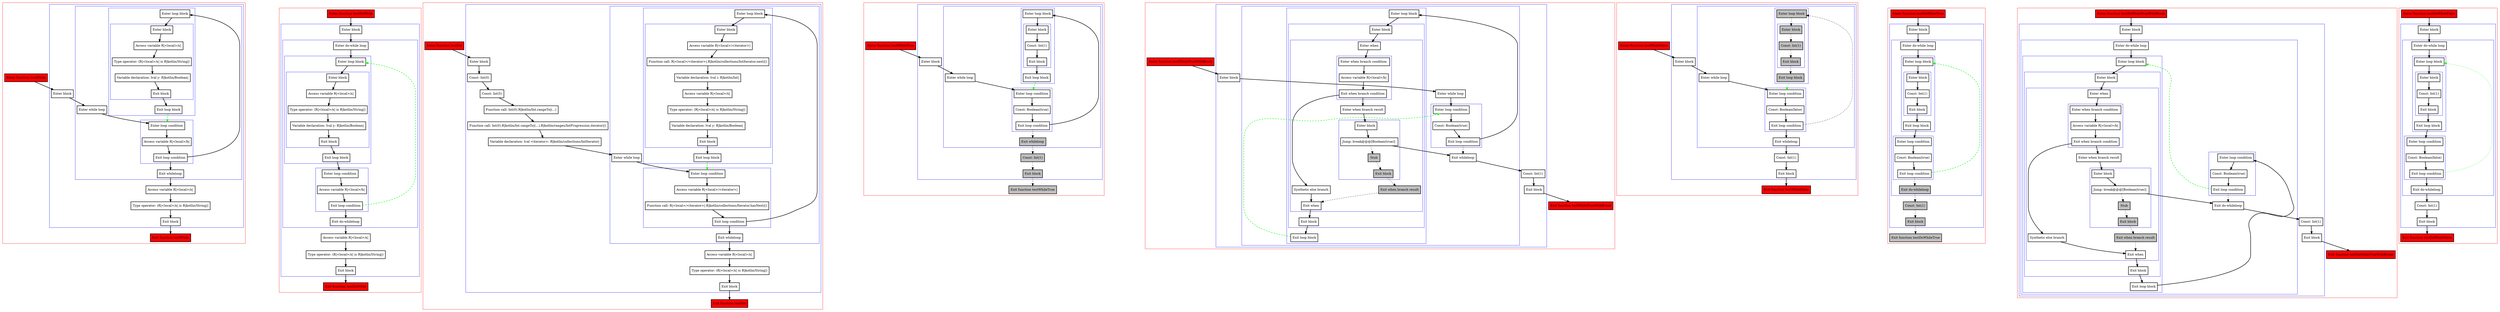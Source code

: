 digraph loops_kt {
    graph [nodesep=3]
    node [shape=box penwidth=2]
    edge [penwidth=2]

    subgraph cluster_0 {
        color=red
        0 [label="Enter function testWhile" style="filled" fillcolor=red];
        subgraph cluster_1 {
            color=blue
            2 [label="Enter block"];
            subgraph cluster_2 {
                color=blue
                3 [label="Enter while loop"];
                subgraph cluster_3 {
                    color=blue
                    5 [label="Enter loop condition"];
                    6 [label="Access variable R|<local>/b|"];
                    7 [label="Exit loop condition"];
                }
                subgraph cluster_4 {
                    color=blue
                    8 [label="Enter loop block"];
                    subgraph cluster_5 {
                        color=blue
                        9 [label="Enter block"];
                        10 [label="Access variable R|<local>/x|"];
                        11 [label="Type operator: (R|<local>/x| is R|kotlin/String|)"];
                        12 [label="Variable declaration: lval y: R|kotlin/Boolean|"];
                        13 [label="Exit block"];
                    }
                    14 [label="Exit loop block"];
                }
                4 [label="Exit whileloop"];
            }
            15 [label="Access variable R|<local>/x|"];
            16 [label="Type operator: (R|<local>/x| is R|kotlin/String|)"];
            17 [label="Exit block"];
        }
        1 [label="Exit function testWhile" style="filled" fillcolor=red];
    }
    0 -> {2};
    2 -> {3};
    3 -> {5};
    4 -> {15};
    5 -> {6};
    6 -> {7};
    7 -> {4 8};
    8 -> {9};
    9 -> {10};
    10 -> {11};
    11 -> {12};
    12 -> {13};
    13 -> {14};
    14 -> {5} [color=green style=dashed];
    15 -> {16};
    16 -> {17};
    17 -> {1};

    subgraph cluster_6 {
        color=red
        18 [label="Enter function testDoWhile" style="filled" fillcolor=red];
        subgraph cluster_7 {
            color=blue
            20 [label="Enter block"];
            subgraph cluster_8 {
                color=blue
                21 [label="Enter do-while loop"];
                subgraph cluster_9 {
                    color=blue
                    23 [label="Enter loop block"];
                    subgraph cluster_10 {
                        color=blue
                        24 [label="Enter block"];
                        25 [label="Access variable R|<local>/x|"];
                        26 [label="Type operator: (R|<local>/x| is R|kotlin/String|)"];
                        27 [label="Variable declaration: lval y: R|kotlin/Boolean|"];
                        28 [label="Exit block"];
                    }
                    29 [label="Exit loop block"];
                }
                subgraph cluster_11 {
                    color=blue
                    30 [label="Enter loop condition"];
                    31 [label="Access variable R|<local>/b|"];
                    32 [label="Exit loop condition"];
                }
                22 [label="Exit do-whileloop"];
            }
            33 [label="Access variable R|<local>/x|"];
            34 [label="Type operator: (R|<local>/x| is R|kotlin/String|)"];
            35 [label="Exit block"];
        }
        19 [label="Exit function testDoWhile" style="filled" fillcolor=red];
    }
    18 -> {20};
    20 -> {21};
    21 -> {23};
    22 -> {33};
    23 -> {24};
    24 -> {25};
    25 -> {26};
    26 -> {27};
    27 -> {28};
    28 -> {29};
    29 -> {30};
    30 -> {31};
    31 -> {32};
    32 -> {22};
    32 -> {23} [color=green style=dashed];
    33 -> {34};
    34 -> {35};
    35 -> {19};

    subgraph cluster_12 {
        color=red
        36 [label="Enter function testFor" style="filled" fillcolor=red];
        subgraph cluster_13 {
            color=blue
            38 [label="Enter block"];
            39 [label="Const: Int(0)"];
            40 [label="Const: Int(5)"];
            41 [label="Function call: Int(0).R|kotlin/Int.rangeTo|(...)"];
            42 [label="Function call: Int(0).R|kotlin/Int.rangeTo|(...).R|kotlin/ranges/IntProgression.iterator|()"];
            43 [label="Variable declaration: lval <iterator>: R|kotlin/collections/IntIterator|"];
            subgraph cluster_14 {
                color=blue
                44 [label="Enter while loop"];
                subgraph cluster_15 {
                    color=blue
                    46 [label="Enter loop condition"];
                    47 [label="Access variable R|<local>/<iterator>|"];
                    48 [label="Function call: R|<local>/<iterator>|.R|kotlin/collections/Iterator.hasNext|()"];
                    49 [label="Exit loop condition"];
                }
                subgraph cluster_16 {
                    color=blue
                    50 [label="Enter loop block"];
                    subgraph cluster_17 {
                        color=blue
                        51 [label="Enter block"];
                        52 [label="Access variable R|<local>/<iterator>|"];
                        53 [label="Function call: R|<local>/<iterator>|.R|kotlin/collections/IntIterator.next|()"];
                        54 [label="Variable declaration: lval i: R|kotlin/Int|"];
                        55 [label="Access variable R|<local>/x|"];
                        56 [label="Type operator: (R|<local>/x| is R|kotlin/String|)"];
                        57 [label="Variable declaration: lval y: R|kotlin/Boolean|"];
                        58 [label="Exit block"];
                    }
                    59 [label="Exit loop block"];
                }
                45 [label="Exit whileloop"];
            }
            60 [label="Access variable R|<local>/x|"];
            61 [label="Type operator: (R|<local>/x| is R|kotlin/String|)"];
            62 [label="Exit block"];
        }
        37 [label="Exit function testFor" style="filled" fillcolor=red];
    }
    36 -> {38};
    38 -> {39};
    39 -> {40};
    40 -> {41};
    41 -> {42};
    42 -> {43};
    43 -> {44};
    44 -> {46};
    45 -> {60};
    46 -> {47};
    47 -> {48};
    48 -> {49};
    49 -> {45 50};
    50 -> {51};
    51 -> {52};
    52 -> {53};
    53 -> {54};
    54 -> {55};
    55 -> {56};
    56 -> {57};
    57 -> {58};
    58 -> {59};
    59 -> {46} [color=green style=dashed];
    60 -> {61};
    61 -> {62};
    62 -> {37};

    subgraph cluster_18 {
        color=red
        63 [label="Enter function testWhileTrue" style="filled" fillcolor=red];
        subgraph cluster_19 {
            color=blue
            65 [label="Enter block"];
            subgraph cluster_20 {
                color=blue
                66 [label="Enter while loop"];
                subgraph cluster_21 {
                    color=blue
                    68 [label="Enter loop condition"];
                    69 [label="Const: Boolean(true)"];
                    70 [label="Exit loop condition"];
                }
                subgraph cluster_22 {
                    color=blue
                    71 [label="Enter loop block"];
                    subgraph cluster_23 {
                        color=blue
                        72 [label="Enter block"];
                        73 [label="Const: Int(1)"];
                        74 [label="Exit block"];
                    }
                    75 [label="Exit loop block"];
                }
                67 [label="Exit whileloop" style="filled" fillcolor=gray];
            }
            76 [label="Const: Int(1)" style="filled" fillcolor=gray];
            77 [label="Exit block" style="filled" fillcolor=gray];
        }
        64 [label="Exit function testWhileTrue" style="filled" fillcolor=red style="filled" fillcolor=gray];
    }
    63 -> {65};
    65 -> {66};
    66 -> {68};
    67 -> {76} [style=dotted];
    68 -> {69};
    69 -> {70};
    70 -> {71};
    70 -> {67} [style=dotted];
    71 -> {72};
    72 -> {73};
    73 -> {74};
    74 -> {75};
    75 -> {68} [color=green style=dashed];
    76 -> {77} [style=dotted];
    77 -> {64} [style=dotted];

    subgraph cluster_24 {
        color=red
        78 [label="Enter function testWhileTrueWithBreak" style="filled" fillcolor=red];
        subgraph cluster_25 {
            color=blue
            80 [label="Enter block"];
            subgraph cluster_26 {
                color=blue
                81 [label="Enter while loop"];
                subgraph cluster_27 {
                    color=blue
                    83 [label="Enter loop condition"];
                    84 [label="Const: Boolean(true)"];
                    85 [label="Exit loop condition"];
                }
                subgraph cluster_28 {
                    color=blue
                    86 [label="Enter loop block"];
                    subgraph cluster_29 {
                        color=blue
                        87 [label="Enter block"];
                        subgraph cluster_30 {
                            color=blue
                            88 [label="Enter when"];
                            subgraph cluster_31 {
                                color=blue
                                90 [label="Enter when branch condition "];
                                91 [label="Access variable R|<local>/b|"];
                                92 [label="Exit when branch condition"];
                            }
                            99 [label="Synthetic else branch"];
                            93 [label="Enter when branch result"];
                            subgraph cluster_32 {
                                color=blue
                                94 [label="Enter block"];
                                95 [label="Jump: break@@@[Boolean(true)] "];
                                96 [label="Stub" style="filled" fillcolor=gray];
                                97 [label="Exit block" style="filled" fillcolor=gray];
                            }
                            98 [label="Exit when branch result" style="filled" fillcolor=gray];
                            89 [label="Exit when"];
                        }
                        100 [label="Exit block"];
                    }
                    101 [label="Exit loop block"];
                }
                82 [label="Exit whileloop"];
            }
            102 [label="Const: Int(1)"];
            103 [label="Exit block"];
        }
        79 [label="Exit function testWhileTrueWithBreak" style="filled" fillcolor=red];
    }
    78 -> {80};
    80 -> {81};
    81 -> {83};
    82 -> {102};
    83 -> {84};
    84 -> {85};
    85 -> {86};
    85 -> {82} [style=dotted];
    86 -> {87};
    87 -> {88};
    88 -> {90};
    89 -> {100};
    90 -> {91};
    91 -> {92};
    92 -> {93 99};
    93 -> {94};
    94 -> {95};
    95 -> {82};
    95 -> {96} [style=dotted];
    96 -> {97} [style=dotted];
    97 -> {98} [style=dotted];
    98 -> {89} [style=dotted];
    99 -> {89};
    100 -> {101};
    101 -> {83} [color=green style=dashed];
    102 -> {103};
    103 -> {79};

    subgraph cluster_33 {
        color=red
        104 [label="Enter function testWhileFalse" style="filled" fillcolor=red];
        subgraph cluster_34 {
            color=blue
            106 [label="Enter block"];
            subgraph cluster_35 {
                color=blue
                107 [label="Enter while loop"];
                subgraph cluster_36 {
                    color=blue
                    109 [label="Enter loop condition"];
                    110 [label="Const: Boolean(false)"];
                    111 [label="Exit loop condition"];
                }
                subgraph cluster_37 {
                    color=blue
                    112 [label="Enter loop block" style="filled" fillcolor=gray];
                    subgraph cluster_38 {
                        color=blue
                        113 [label="Enter block" style="filled" fillcolor=gray];
                        114 [label="Const: Int(1)" style="filled" fillcolor=gray];
                        115 [label="Exit block" style="filled" fillcolor=gray];
                    }
                    116 [label="Exit loop block" style="filled" fillcolor=gray];
                }
                108 [label="Exit whileloop"];
            }
            117 [label="Const: Int(1)"];
            118 [label="Exit block"];
        }
        105 [label="Exit function testWhileFalse" style="filled" fillcolor=red];
    }
    104 -> {106};
    106 -> {107};
    107 -> {109};
    108 -> {117};
    109 -> {110};
    110 -> {111};
    111 -> {108};
    111 -> {112} [style=dotted];
    112 -> {113} [style=dotted];
    113 -> {114} [style=dotted];
    114 -> {115} [style=dotted];
    115 -> {116} [style=dotted];
    116 -> {109} [color=green style=dotted];
    117 -> {118};
    118 -> {105};

    subgraph cluster_39 {
        color=red
        119 [label="Enter function testDoWhileTrue" style="filled" fillcolor=red];
        subgraph cluster_40 {
            color=blue
            121 [label="Enter block"];
            subgraph cluster_41 {
                color=blue
                122 [label="Enter do-while loop"];
                subgraph cluster_42 {
                    color=blue
                    124 [label="Enter loop block"];
                    subgraph cluster_43 {
                        color=blue
                        125 [label="Enter block"];
                        126 [label="Const: Int(1)"];
                        127 [label="Exit block"];
                    }
                    128 [label="Exit loop block"];
                }
                subgraph cluster_44 {
                    color=blue
                    129 [label="Enter loop condition"];
                    130 [label="Const: Boolean(true)"];
                    131 [label="Exit loop condition"];
                }
                123 [label="Exit do-whileloop" style="filled" fillcolor=gray];
            }
            132 [label="Const: Int(1)" style="filled" fillcolor=gray];
            133 [label="Exit block" style="filled" fillcolor=gray];
        }
        120 [label="Exit function testDoWhileTrue" style="filled" fillcolor=red style="filled" fillcolor=gray];
    }
    119 -> {121};
    121 -> {122};
    122 -> {124};
    123 -> {132} [style=dotted];
    124 -> {125};
    125 -> {126};
    126 -> {127};
    127 -> {128};
    128 -> {129};
    129 -> {130};
    130 -> {131};
    131 -> {123} [style=dotted];
    131 -> {124} [color=green style=dashed];
    132 -> {133} [style=dotted];
    133 -> {120} [style=dotted];

    subgraph cluster_45 {
        color=red
        134 [label="Enter function testDoWhileTrueWithBreak" style="filled" fillcolor=red];
        subgraph cluster_46 {
            color=blue
            136 [label="Enter block"];
            subgraph cluster_47 {
                color=blue
                137 [label="Enter do-while loop"];
                subgraph cluster_48 {
                    color=blue
                    139 [label="Enter loop block"];
                    subgraph cluster_49 {
                        color=blue
                        140 [label="Enter block"];
                        subgraph cluster_50 {
                            color=blue
                            141 [label="Enter when"];
                            subgraph cluster_51 {
                                color=blue
                                143 [label="Enter when branch condition "];
                                144 [label="Access variable R|<local>/b|"];
                                145 [label="Exit when branch condition"];
                            }
                            152 [label="Synthetic else branch"];
                            146 [label="Enter when branch result"];
                            subgraph cluster_52 {
                                color=blue
                                147 [label="Enter block"];
                                148 [label="Jump: break@@@[Boolean(true)] "];
                                149 [label="Stub" style="filled" fillcolor=gray];
                                150 [label="Exit block" style="filled" fillcolor=gray];
                            }
                            151 [label="Exit when branch result" style="filled" fillcolor=gray];
                            142 [label="Exit when"];
                        }
                        153 [label="Exit block"];
                    }
                    154 [label="Exit loop block"];
                }
                subgraph cluster_53 {
                    color=blue
                    155 [label="Enter loop condition"];
                    156 [label="Const: Boolean(true)"];
                    157 [label="Exit loop condition"];
                }
                138 [label="Exit do-whileloop"];
            }
            158 [label="Const: Int(1)"];
            159 [label="Exit block"];
        }
        135 [label="Exit function testDoWhileTrueWithBreak" style="filled" fillcolor=red];
    }
    134 -> {136};
    136 -> {137};
    137 -> {139};
    138 -> {158};
    139 -> {140};
    140 -> {141};
    141 -> {143};
    142 -> {153};
    143 -> {144};
    144 -> {145};
    145 -> {146 152};
    146 -> {147};
    147 -> {148};
    148 -> {138};
    148 -> {149} [style=dotted];
    149 -> {150} [style=dotted];
    150 -> {151} [style=dotted];
    151 -> {142} [style=dotted];
    152 -> {142};
    153 -> {154};
    154 -> {155};
    155 -> {156};
    156 -> {157};
    157 -> {138} [style=dotted];
    157 -> {139} [color=green style=dashed];
    158 -> {159};
    159 -> {135};

    subgraph cluster_54 {
        color=red
        160 [label="Enter function testDoWhileFalse" style="filled" fillcolor=red];
        subgraph cluster_55 {
            color=blue
            162 [label="Enter block"];
            subgraph cluster_56 {
                color=blue
                163 [label="Enter do-while loop"];
                subgraph cluster_57 {
                    color=blue
                    165 [label="Enter loop block"];
                    subgraph cluster_58 {
                        color=blue
                        166 [label="Enter block"];
                        167 [label="Const: Int(1)"];
                        168 [label="Exit block"];
                    }
                    169 [label="Exit loop block"];
                }
                subgraph cluster_59 {
                    color=blue
                    170 [label="Enter loop condition"];
                    171 [label="Const: Boolean(false)"];
                    172 [label="Exit loop condition"];
                }
                164 [label="Exit do-whileloop"];
            }
            173 [label="Const: Int(1)"];
            174 [label="Exit block"];
        }
        161 [label="Exit function testDoWhileFalse" style="filled" fillcolor=red];
    }
    160 -> {162};
    162 -> {163};
    163 -> {165};
    164 -> {173};
    165 -> {166};
    166 -> {167};
    167 -> {168};
    168 -> {169};
    169 -> {170};
    170 -> {171};
    171 -> {172};
    172 -> {164};
    172 -> {165} [color=green style=dotted];
    173 -> {174};
    174 -> {161};

}
